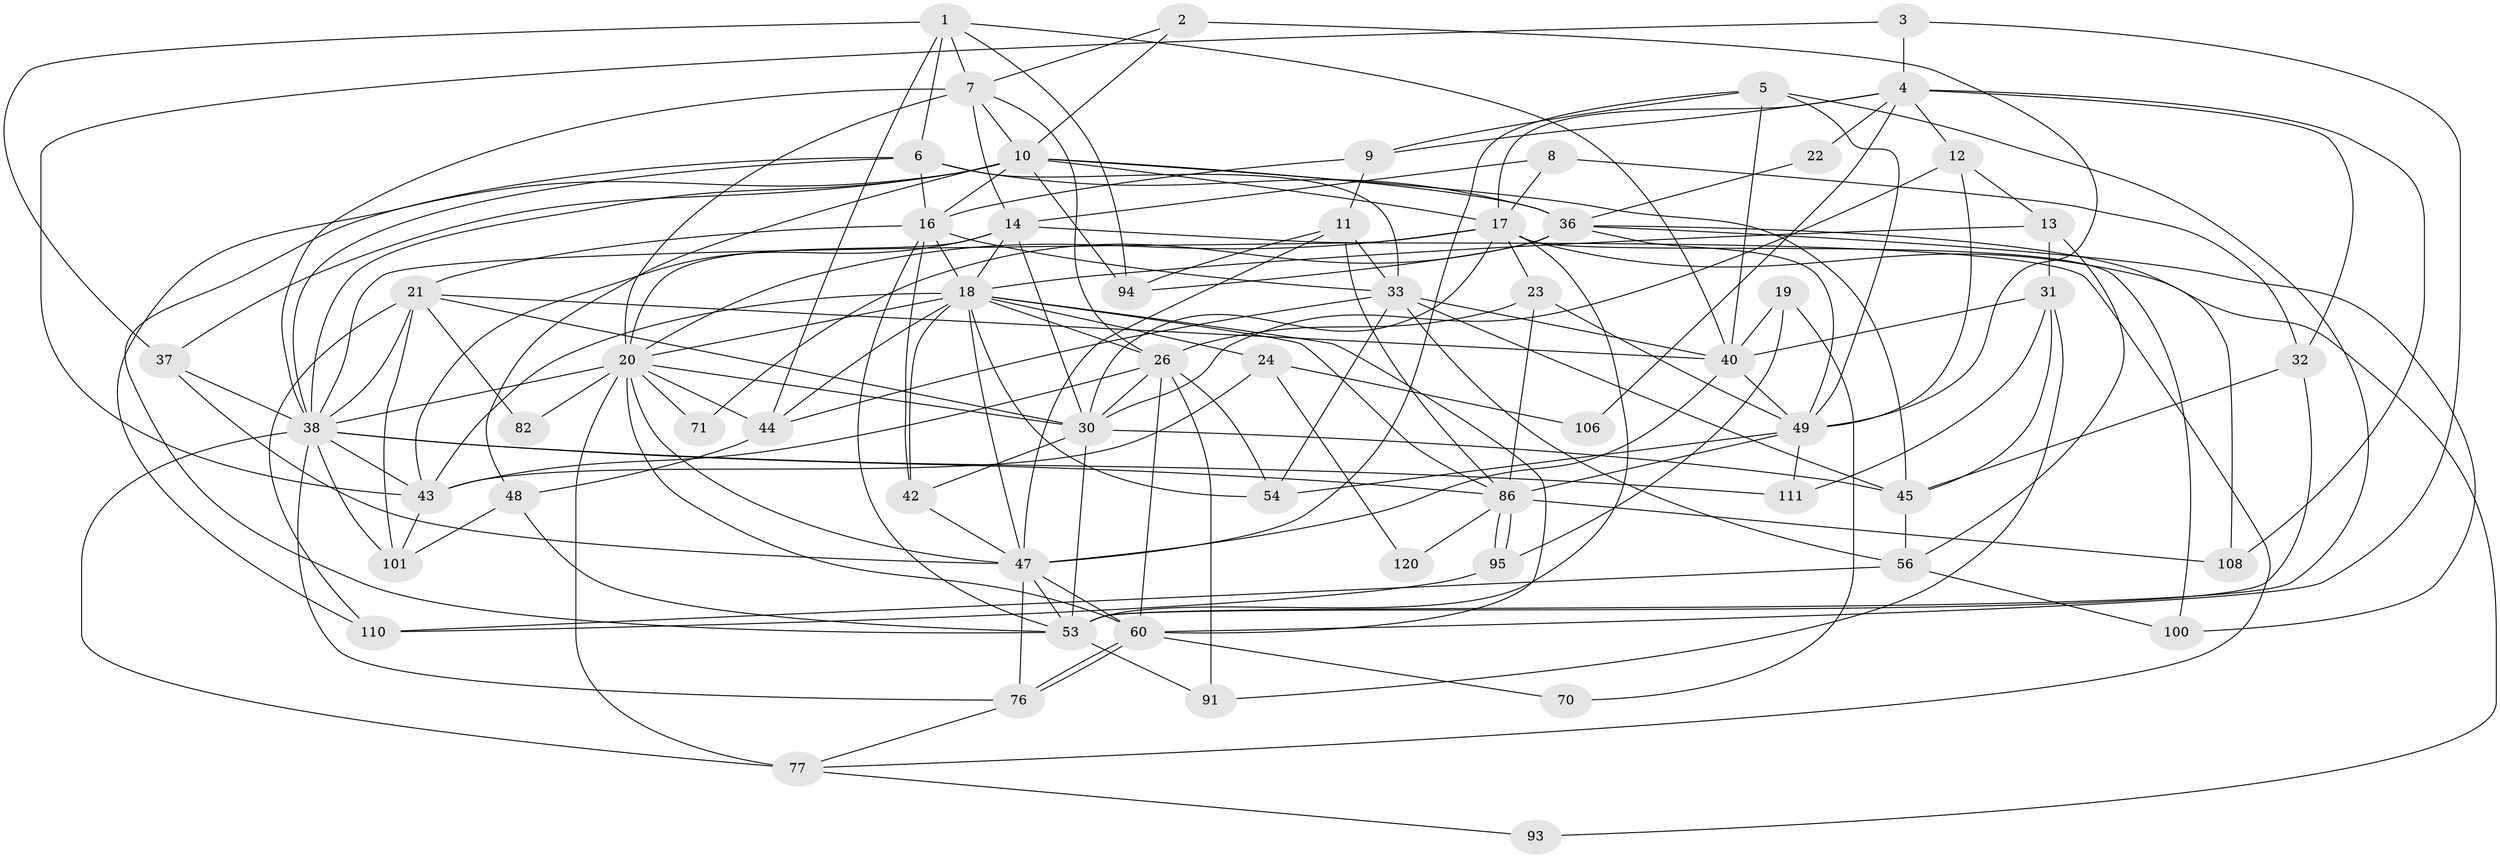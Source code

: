 // original degree distribution, {6: 0.06611570247933884, 3: 0.2396694214876033, 2: 0.14049586776859505, 5: 0.15702479338842976, 4: 0.3305785123966942, 9: 0.008264462809917356, 7: 0.04132231404958678, 8: 0.01652892561983471}
// Generated by graph-tools (version 1.1) at 2025/14/03/09/25 04:14:52]
// undirected, 60 vertices, 168 edges
graph export_dot {
graph [start="1"]
  node [color=gray90,style=filled];
  1;
  2;
  3;
  4 [super="+67"];
  5 [super="+117+25"];
  6 [super="+15"];
  7 [super="+97"];
  8;
  9;
  10 [super="+27+46"];
  11 [super="+109"];
  12;
  13 [super="+64"];
  14 [super="+28"];
  16 [super="+98+59"];
  17 [super="+57+88"];
  18 [super="+80+29+83+107"];
  19;
  20 [super="+41+51"];
  21 [super="+104"];
  22;
  23;
  24 [super="+34"];
  26 [super="+75"];
  30 [super="+52"];
  31 [super="+92"];
  32;
  33 [super="+35"];
  36 [super="+55"];
  37 [super="+72"];
  38 [super="+65+90+99"];
  40 [super="+58+66+113"];
  42;
  43 [super="+69"];
  44;
  45 [super="+62"];
  47 [super="+115+63"];
  48 [super="+96"];
  49 [super="+87"];
  53 [super="+68"];
  54;
  56 [super="+73"];
  60 [super="+74"];
  70;
  71;
  76;
  77 [super="+112+81"];
  82;
  86 [super="+102"];
  91;
  93;
  94;
  95;
  100;
  101;
  106;
  108;
  110;
  111;
  120;
  1 -- 44;
  1 -- 94;
  1 -- 6;
  1 -- 7;
  1 -- 40;
  1 -- 37;
  2 -- 49;
  2 -- 7;
  2 -- 10;
  3 -- 60;
  3 -- 4;
  3 -- 43;
  4 -- 12;
  4 -- 32;
  4 -- 22;
  4 -- 9;
  4 -- 106;
  4 -- 108;
  4 -- 17;
  5 -- 40;
  5 -- 53;
  5 -- 9;
  5 -- 49;
  5 -- 47;
  6 -- 36;
  6 -- 16;
  6 -- 53;
  6 -- 38;
  6 -- 33;
  7 -- 14;
  7 -- 38;
  7 -- 26;
  7 -- 10;
  7 -- 20;
  8 -- 32;
  8 -- 14;
  8 -- 17;
  9 -- 16;
  9 -- 11;
  10 -- 110;
  10 -- 38;
  10 -- 36;
  10 -- 94;
  10 -- 48;
  10 -- 45;
  10 -- 16;
  10 -- 17;
  10 -- 37;
  11 -- 94;
  11 -- 86;
  11 -- 33;
  11 -- 47;
  12 -- 49;
  12 -- 30;
  12 -- 13;
  13 -- 31 [weight=2];
  13 -- 18;
  13 -- 56;
  14 -- 30 [weight=2];
  14 -- 20;
  14 -- 77;
  14 -- 18;
  14 -- 43;
  16 -- 42;
  16 -- 33;
  16 -- 53;
  16 -- 21;
  16 -- 18;
  17 -- 23;
  17 -- 20;
  17 -- 100;
  17 -- 93;
  17 -- 30;
  17 -- 53;
  17 -- 38;
  18 -- 43 [weight=2];
  18 -- 24 [weight=2];
  18 -- 47;
  18 -- 42;
  18 -- 60;
  18 -- 44;
  18 -- 20;
  18 -- 26;
  18 -- 86;
  18 -- 54;
  19 -- 95;
  19 -- 70;
  19 -- 40;
  20 -- 38;
  20 -- 30;
  20 -- 77;
  20 -- 82;
  20 -- 71;
  20 -- 44;
  20 -- 47 [weight=2];
  20 -- 60;
  21 -- 30;
  21 -- 82;
  21 -- 101;
  21 -- 38;
  21 -- 40;
  21 -- 110;
  22 -- 36;
  23 -- 26;
  23 -- 49;
  23 -- 86;
  24 -- 43;
  24 -- 106;
  24 -- 120;
  26 -- 54;
  26 -- 30;
  26 -- 91;
  26 -- 43;
  26 -- 60;
  30 -- 42;
  30 -- 45;
  30 -- 53;
  31 -- 111;
  31 -- 45;
  31 -- 91;
  31 -- 40;
  32 -- 45;
  32 -- 53;
  33 -- 54;
  33 -- 40;
  33 -- 56;
  33 -- 44;
  33 -- 45;
  36 -- 100;
  36 -- 71;
  36 -- 108;
  36 -- 94;
  36 -- 49;
  37 -- 47;
  37 -- 38;
  38 -- 76;
  38 -- 43;
  38 -- 111 [weight=2];
  38 -- 101;
  38 -- 77 [weight=2];
  38 -- 86;
  40 -- 49;
  40 -- 47;
  42 -- 47;
  43 -- 101;
  44 -- 48;
  45 -- 56;
  47 -- 60;
  47 -- 53 [weight=2];
  47 -- 76;
  48 -- 101;
  48 -- 53;
  49 -- 54;
  49 -- 111;
  49 -- 86;
  53 -- 91;
  56 -- 110;
  56 -- 100;
  60 -- 76;
  60 -- 76;
  60 -- 70;
  76 -- 77;
  77 -- 93;
  86 -- 95;
  86 -- 95;
  86 -- 108;
  86 -- 120;
  95 -- 110;
}

